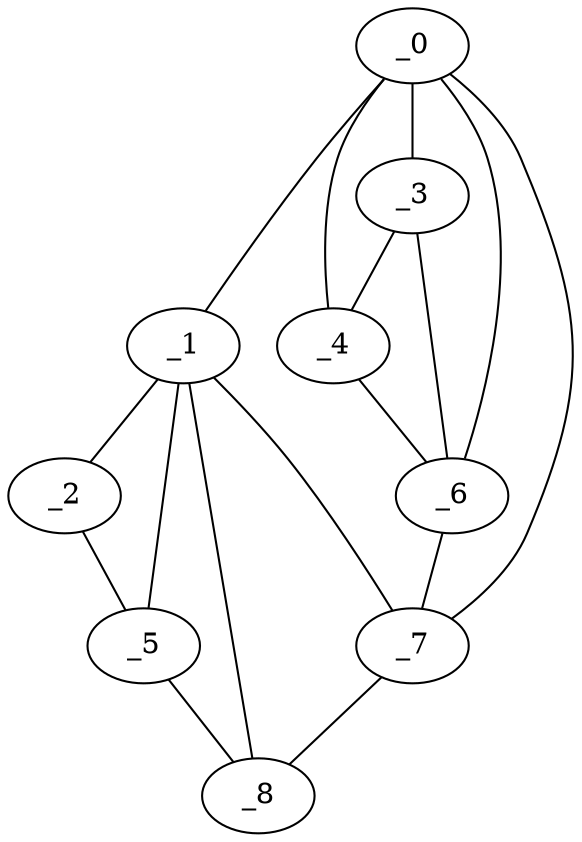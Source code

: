 graph "obj90__270.gxl" {
	_0	 [x=55,
		y=49];
	_1	 [x=57,
		y=118];
	_0 -- _1	 [valence=1];
	_3	 [x=70,
		y=2];
	_0 -- _3	 [valence=1];
	_4	 [x=70,
		y=18];
	_0 -- _4	 [valence=2];
	_6	 [x=77,
		y=48];
	_0 -- _6	 [valence=1];
	_7	 [x=78,
		y=74];
	_0 -- _7	 [valence=2];
	_2	 [x=59,
		y=125];
	_1 -- _2	 [valence=1];
	_5	 [x=76,
		y=125];
	_1 -- _5	 [valence=2];
	_1 -- _7	 [valence=2];
	_8	 [x=78,
		y=116];
	_1 -- _8	 [valence=2];
	_2 -- _5	 [valence=1];
	_3 -- _4	 [valence=1];
	_3 -- _6	 [valence=1];
	_4 -- _6	 [valence=2];
	_5 -- _8	 [valence=1];
	_6 -- _7	 [valence=1];
	_7 -- _8	 [valence=1];
}
